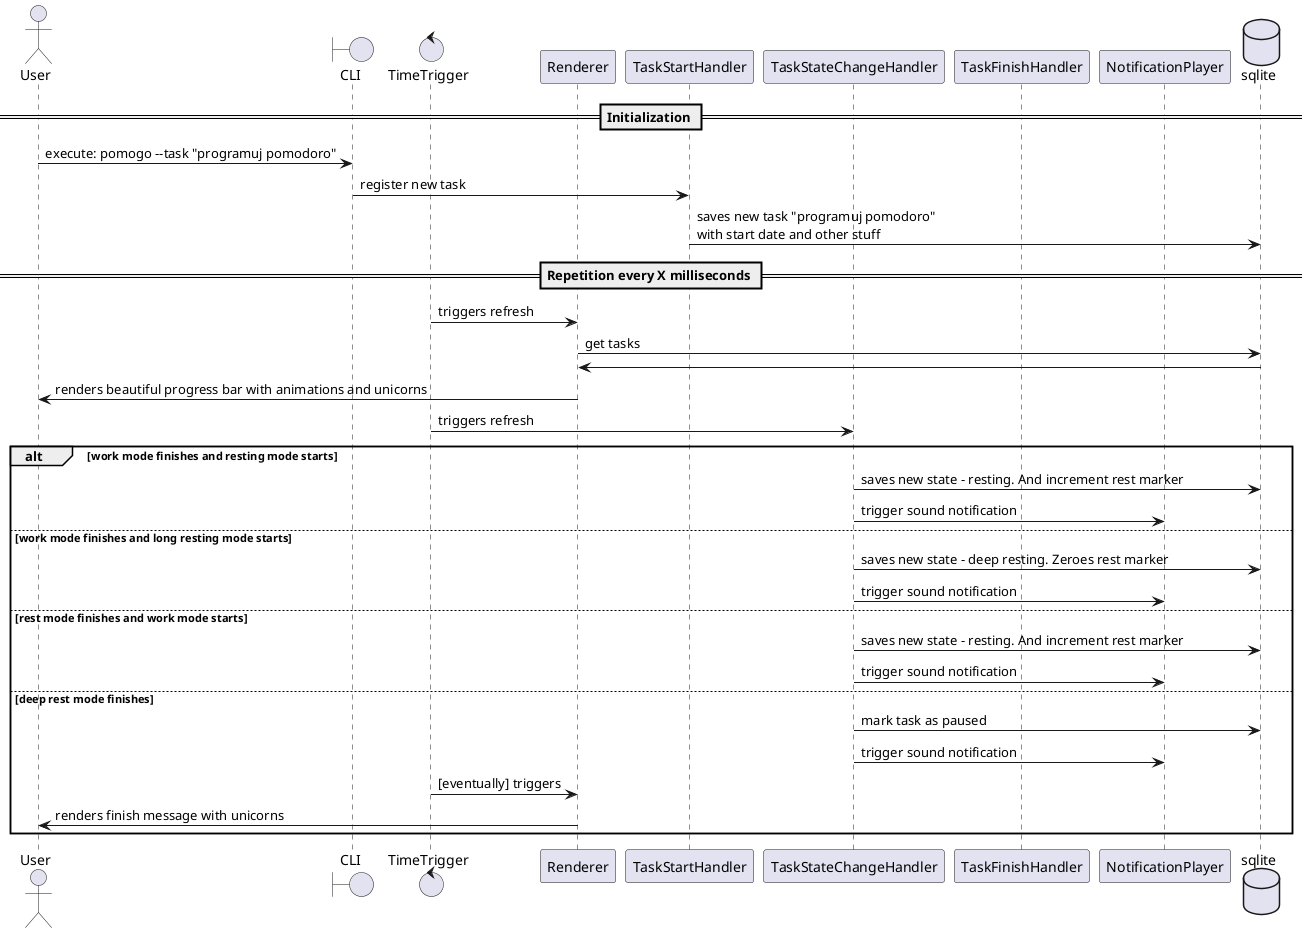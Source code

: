@startuml
actor User
boundary CLI
control TimeTrigger
participant Renderer
participant TaskStartHandler
participant TaskStateChangeHandler
participant TaskFinishHandler
participant NotificationPlayer
database sqlite

== Initialization ==
User -> CLI: execute: pomogo --task "programuj pomodoro"
CLI -> TaskStartHandler: register new task
TaskStartHandler -> sqlite: saves new task "programuj pomodoro"\nwith start date and other stuff

== Repetition every X milliseconds ==
TimeTrigger -> Renderer: triggers refresh
Renderer -> sqlite: get tasks
sqlite -> Renderer
Renderer -> User: renders beautiful progress bar with animations and unicorns

TimeTrigger -> TaskStateChangeHandler: triggers refresh

alt work mode finishes and resting mode starts
    TaskStateChangeHandler -> sqlite: saves new state - resting. And increment rest marker
    TaskStateChangeHandler -> NotificationPlayer: trigger sound notification
else work mode finishes and long resting mode starts
    TaskStateChangeHandler -> sqlite: saves new state - deep resting. Zeroes rest marker
    TaskStateChangeHandler -> NotificationPlayer: trigger sound notification
else rest mode finishes and work mode starts
    TaskStateChangeHandler -> sqlite: saves new state - resting. And increment rest marker
    TaskStateChangeHandler -> NotificationPlayer: trigger sound notification
else deep rest mode finishes
    TaskStateChangeHandler -> sqlite: mark task as paused
    TaskStateChangeHandler -> NotificationPlayer: trigger sound notification
    TimeTrigger -> Renderer: [eventually] triggers
    Renderer -> User: renders finish message with unicorns
end

@enduml
